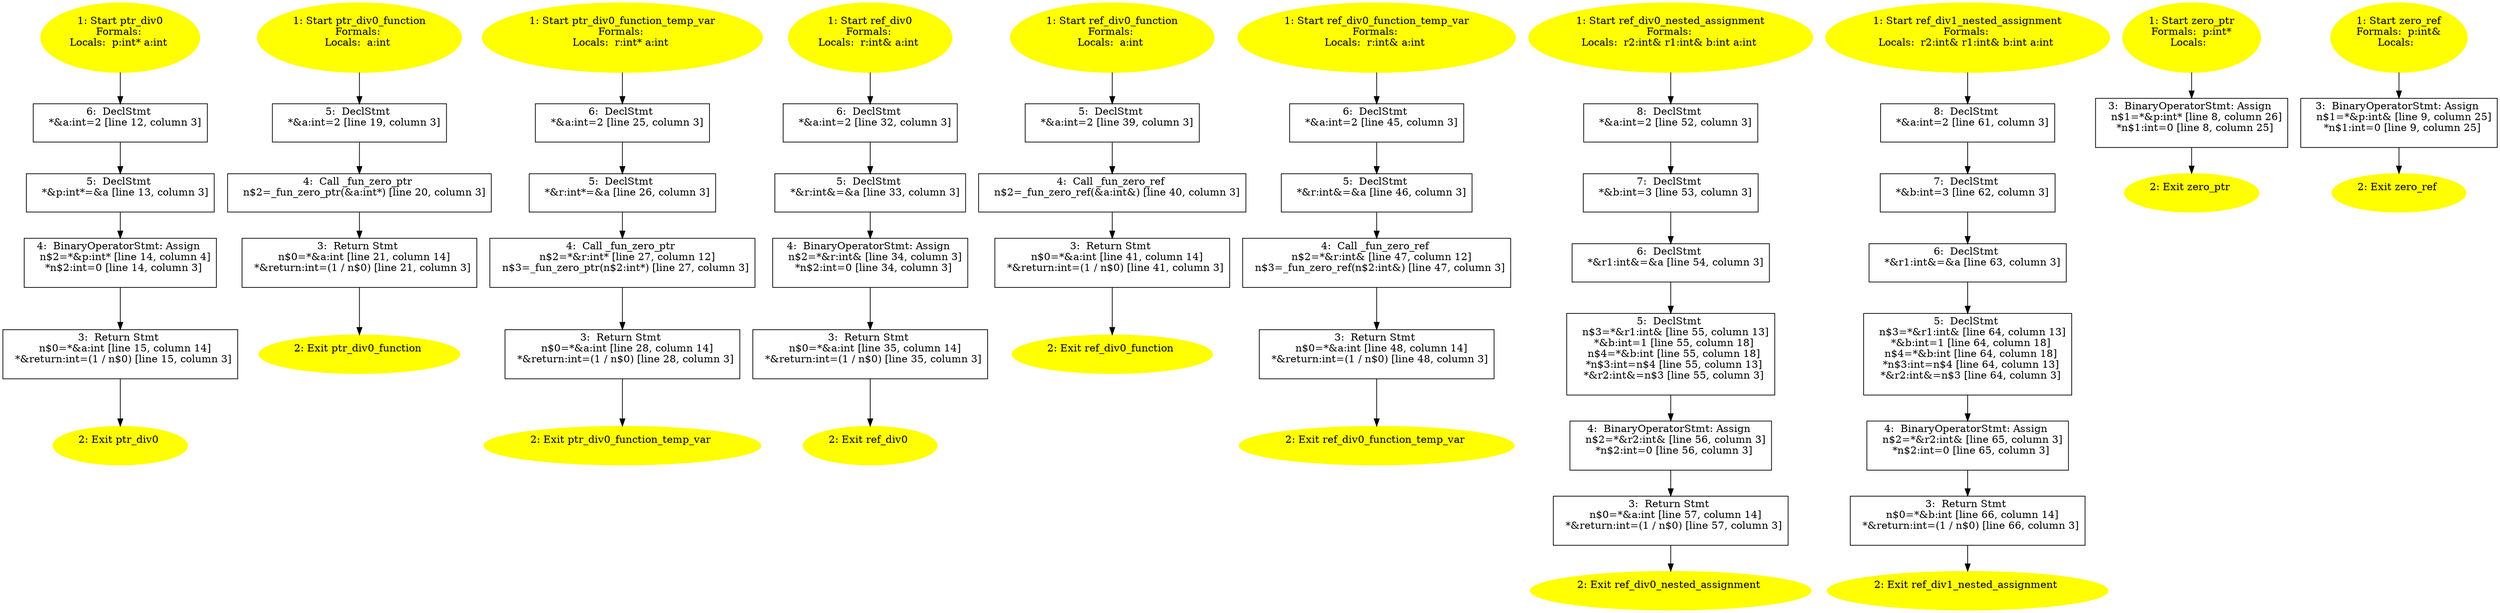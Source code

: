 /* @generated */
digraph cfg {
"ptr_div0#14193575060740497524.6928690623c7c21a5a52547c8cdd4310_1" [label="1: Start ptr_div0\nFormals: \nLocals:  p:int* a:int \n  " color=yellow style=filled]
	

	 "ptr_div0#14193575060740497524.6928690623c7c21a5a52547c8cdd4310_1" -> "ptr_div0#14193575060740497524.6928690623c7c21a5a52547c8cdd4310_6" ;
"ptr_div0#14193575060740497524.6928690623c7c21a5a52547c8cdd4310_2" [label="2: Exit ptr_div0 \n  " color=yellow style=filled]
	

"ptr_div0#14193575060740497524.6928690623c7c21a5a52547c8cdd4310_3" [label="3:  Return Stmt \n   n$0=*&a:int [line 15, column 14]\n  *&return:int=(1 / n$0) [line 15, column 3]\n " shape="box"]
	

	 "ptr_div0#14193575060740497524.6928690623c7c21a5a52547c8cdd4310_3" -> "ptr_div0#14193575060740497524.6928690623c7c21a5a52547c8cdd4310_2" ;
"ptr_div0#14193575060740497524.6928690623c7c21a5a52547c8cdd4310_4" [label="4:  BinaryOperatorStmt: Assign \n   n$2=*&p:int* [line 14, column 4]\n  *n$2:int=0 [line 14, column 3]\n " shape="box"]
	

	 "ptr_div0#14193575060740497524.6928690623c7c21a5a52547c8cdd4310_4" -> "ptr_div0#14193575060740497524.6928690623c7c21a5a52547c8cdd4310_3" ;
"ptr_div0#14193575060740497524.6928690623c7c21a5a52547c8cdd4310_5" [label="5:  DeclStmt \n   *&p:int*=&a [line 13, column 3]\n " shape="box"]
	

	 "ptr_div0#14193575060740497524.6928690623c7c21a5a52547c8cdd4310_5" -> "ptr_div0#14193575060740497524.6928690623c7c21a5a52547c8cdd4310_4" ;
"ptr_div0#14193575060740497524.6928690623c7c21a5a52547c8cdd4310_6" [label="6:  DeclStmt \n   *&a:int=2 [line 12, column 3]\n " shape="box"]
	

	 "ptr_div0#14193575060740497524.6928690623c7c21a5a52547c8cdd4310_6" -> "ptr_div0#14193575060740497524.6928690623c7c21a5a52547c8cdd4310_5" ;
"ptr_div0_function#15472019236267517423.0a3eb7529edaa487d598988d34f0b091_1" [label="1: Start ptr_div0_function\nFormals: \nLocals:  a:int \n  " color=yellow style=filled]
	

	 "ptr_div0_function#15472019236267517423.0a3eb7529edaa487d598988d34f0b091_1" -> "ptr_div0_function#15472019236267517423.0a3eb7529edaa487d598988d34f0b091_5" ;
"ptr_div0_function#15472019236267517423.0a3eb7529edaa487d598988d34f0b091_2" [label="2: Exit ptr_div0_function \n  " color=yellow style=filled]
	

"ptr_div0_function#15472019236267517423.0a3eb7529edaa487d598988d34f0b091_3" [label="3:  Return Stmt \n   n$0=*&a:int [line 21, column 14]\n  *&return:int=(1 / n$0) [line 21, column 3]\n " shape="box"]
	

	 "ptr_div0_function#15472019236267517423.0a3eb7529edaa487d598988d34f0b091_3" -> "ptr_div0_function#15472019236267517423.0a3eb7529edaa487d598988d34f0b091_2" ;
"ptr_div0_function#15472019236267517423.0a3eb7529edaa487d598988d34f0b091_4" [label="4:  Call _fun_zero_ptr \n   n$2=_fun_zero_ptr(&a:int*) [line 20, column 3]\n " shape="box"]
	

	 "ptr_div0_function#15472019236267517423.0a3eb7529edaa487d598988d34f0b091_4" -> "ptr_div0_function#15472019236267517423.0a3eb7529edaa487d598988d34f0b091_3" ;
"ptr_div0_function#15472019236267517423.0a3eb7529edaa487d598988d34f0b091_5" [label="5:  DeclStmt \n   *&a:int=2 [line 19, column 3]\n " shape="box"]
	

	 "ptr_div0_function#15472019236267517423.0a3eb7529edaa487d598988d34f0b091_5" -> "ptr_div0_function#15472019236267517423.0a3eb7529edaa487d598988d34f0b091_4" ;
"ptr_div0_function_temp_var#5150281836928396778.6b88ca0a7e844195f8de319fd04a3139_1" [label="1: Start ptr_div0_function_temp_var\nFormals: \nLocals:  r:int* a:int \n  " color=yellow style=filled]
	

	 "ptr_div0_function_temp_var#5150281836928396778.6b88ca0a7e844195f8de319fd04a3139_1" -> "ptr_div0_function_temp_var#5150281836928396778.6b88ca0a7e844195f8de319fd04a3139_6" ;
"ptr_div0_function_temp_var#5150281836928396778.6b88ca0a7e844195f8de319fd04a3139_2" [label="2: Exit ptr_div0_function_temp_var \n  " color=yellow style=filled]
	

"ptr_div0_function_temp_var#5150281836928396778.6b88ca0a7e844195f8de319fd04a3139_3" [label="3:  Return Stmt \n   n$0=*&a:int [line 28, column 14]\n  *&return:int=(1 / n$0) [line 28, column 3]\n " shape="box"]
	

	 "ptr_div0_function_temp_var#5150281836928396778.6b88ca0a7e844195f8de319fd04a3139_3" -> "ptr_div0_function_temp_var#5150281836928396778.6b88ca0a7e844195f8de319fd04a3139_2" ;
"ptr_div0_function_temp_var#5150281836928396778.6b88ca0a7e844195f8de319fd04a3139_4" [label="4:  Call _fun_zero_ptr \n   n$2=*&r:int* [line 27, column 12]\n  n$3=_fun_zero_ptr(n$2:int*) [line 27, column 3]\n " shape="box"]
	

	 "ptr_div0_function_temp_var#5150281836928396778.6b88ca0a7e844195f8de319fd04a3139_4" -> "ptr_div0_function_temp_var#5150281836928396778.6b88ca0a7e844195f8de319fd04a3139_3" ;
"ptr_div0_function_temp_var#5150281836928396778.6b88ca0a7e844195f8de319fd04a3139_5" [label="5:  DeclStmt \n   *&r:int*=&a [line 26, column 3]\n " shape="box"]
	

	 "ptr_div0_function_temp_var#5150281836928396778.6b88ca0a7e844195f8de319fd04a3139_5" -> "ptr_div0_function_temp_var#5150281836928396778.6b88ca0a7e844195f8de319fd04a3139_4" ;
"ptr_div0_function_temp_var#5150281836928396778.6b88ca0a7e844195f8de319fd04a3139_6" [label="6:  DeclStmt \n   *&a:int=2 [line 25, column 3]\n " shape="box"]
	

	 "ptr_div0_function_temp_var#5150281836928396778.6b88ca0a7e844195f8de319fd04a3139_6" -> "ptr_div0_function_temp_var#5150281836928396778.6b88ca0a7e844195f8de319fd04a3139_5" ;
"ref_div0#1043072996947162803.d8e5fefe42038c8549979f6316354144_1" [label="1: Start ref_div0\nFormals: \nLocals:  r:int& a:int \n  " color=yellow style=filled]
	

	 "ref_div0#1043072996947162803.d8e5fefe42038c8549979f6316354144_1" -> "ref_div0#1043072996947162803.d8e5fefe42038c8549979f6316354144_6" ;
"ref_div0#1043072996947162803.d8e5fefe42038c8549979f6316354144_2" [label="2: Exit ref_div0 \n  " color=yellow style=filled]
	

"ref_div0#1043072996947162803.d8e5fefe42038c8549979f6316354144_3" [label="3:  Return Stmt \n   n$0=*&a:int [line 35, column 14]\n  *&return:int=(1 / n$0) [line 35, column 3]\n " shape="box"]
	

	 "ref_div0#1043072996947162803.d8e5fefe42038c8549979f6316354144_3" -> "ref_div0#1043072996947162803.d8e5fefe42038c8549979f6316354144_2" ;
"ref_div0#1043072996947162803.d8e5fefe42038c8549979f6316354144_4" [label="4:  BinaryOperatorStmt: Assign \n   n$2=*&r:int& [line 34, column 3]\n  *n$2:int=0 [line 34, column 3]\n " shape="box"]
	

	 "ref_div0#1043072996947162803.d8e5fefe42038c8549979f6316354144_4" -> "ref_div0#1043072996947162803.d8e5fefe42038c8549979f6316354144_3" ;
"ref_div0#1043072996947162803.d8e5fefe42038c8549979f6316354144_5" [label="5:  DeclStmt \n   *&r:int&=&a [line 33, column 3]\n " shape="box"]
	

	 "ref_div0#1043072996947162803.d8e5fefe42038c8549979f6316354144_5" -> "ref_div0#1043072996947162803.d8e5fefe42038c8549979f6316354144_4" ;
"ref_div0#1043072996947162803.d8e5fefe42038c8549979f6316354144_6" [label="6:  DeclStmt \n   *&a:int=2 [line 32, column 3]\n " shape="box"]
	

	 "ref_div0#1043072996947162803.d8e5fefe42038c8549979f6316354144_6" -> "ref_div0#1043072996947162803.d8e5fefe42038c8549979f6316354144_5" ;
"ref_div0_function#15446684317306379342.095fd29aa2a7d2024ec0380b2c42aad4_1" [label="1: Start ref_div0_function\nFormals: \nLocals:  a:int \n  " color=yellow style=filled]
	

	 "ref_div0_function#15446684317306379342.095fd29aa2a7d2024ec0380b2c42aad4_1" -> "ref_div0_function#15446684317306379342.095fd29aa2a7d2024ec0380b2c42aad4_5" ;
"ref_div0_function#15446684317306379342.095fd29aa2a7d2024ec0380b2c42aad4_2" [label="2: Exit ref_div0_function \n  " color=yellow style=filled]
	

"ref_div0_function#15446684317306379342.095fd29aa2a7d2024ec0380b2c42aad4_3" [label="3:  Return Stmt \n   n$0=*&a:int [line 41, column 14]\n  *&return:int=(1 / n$0) [line 41, column 3]\n " shape="box"]
	

	 "ref_div0_function#15446684317306379342.095fd29aa2a7d2024ec0380b2c42aad4_3" -> "ref_div0_function#15446684317306379342.095fd29aa2a7d2024ec0380b2c42aad4_2" ;
"ref_div0_function#15446684317306379342.095fd29aa2a7d2024ec0380b2c42aad4_4" [label="4:  Call _fun_zero_ref \n   n$2=_fun_zero_ref(&a:int&) [line 40, column 3]\n " shape="box"]
	

	 "ref_div0_function#15446684317306379342.095fd29aa2a7d2024ec0380b2c42aad4_4" -> "ref_div0_function#15446684317306379342.095fd29aa2a7d2024ec0380b2c42aad4_3" ;
"ref_div0_function#15446684317306379342.095fd29aa2a7d2024ec0380b2c42aad4_5" [label="5:  DeclStmt \n   *&a:int=2 [line 39, column 3]\n " shape="box"]
	

	 "ref_div0_function#15446684317306379342.095fd29aa2a7d2024ec0380b2c42aad4_5" -> "ref_div0_function#15446684317306379342.095fd29aa2a7d2024ec0380b2c42aad4_4" ;
"ref_div0_function_temp_var#14207866842047996477.a899517f09b367d539ea5f04365fd46e_1" [label="1: Start ref_div0_function_temp_var\nFormals: \nLocals:  r:int& a:int \n  " color=yellow style=filled]
	

	 "ref_div0_function_temp_var#14207866842047996477.a899517f09b367d539ea5f04365fd46e_1" -> "ref_div0_function_temp_var#14207866842047996477.a899517f09b367d539ea5f04365fd46e_6" ;
"ref_div0_function_temp_var#14207866842047996477.a899517f09b367d539ea5f04365fd46e_2" [label="2: Exit ref_div0_function_temp_var \n  " color=yellow style=filled]
	

"ref_div0_function_temp_var#14207866842047996477.a899517f09b367d539ea5f04365fd46e_3" [label="3:  Return Stmt \n   n$0=*&a:int [line 48, column 14]\n  *&return:int=(1 / n$0) [line 48, column 3]\n " shape="box"]
	

	 "ref_div0_function_temp_var#14207866842047996477.a899517f09b367d539ea5f04365fd46e_3" -> "ref_div0_function_temp_var#14207866842047996477.a899517f09b367d539ea5f04365fd46e_2" ;
"ref_div0_function_temp_var#14207866842047996477.a899517f09b367d539ea5f04365fd46e_4" [label="4:  Call _fun_zero_ref \n   n$2=*&r:int& [line 47, column 12]\n  n$3=_fun_zero_ref(n$2:int&) [line 47, column 3]\n " shape="box"]
	

	 "ref_div0_function_temp_var#14207866842047996477.a899517f09b367d539ea5f04365fd46e_4" -> "ref_div0_function_temp_var#14207866842047996477.a899517f09b367d539ea5f04365fd46e_3" ;
"ref_div0_function_temp_var#14207866842047996477.a899517f09b367d539ea5f04365fd46e_5" [label="5:  DeclStmt \n   *&r:int&=&a [line 46, column 3]\n " shape="box"]
	

	 "ref_div0_function_temp_var#14207866842047996477.a899517f09b367d539ea5f04365fd46e_5" -> "ref_div0_function_temp_var#14207866842047996477.a899517f09b367d539ea5f04365fd46e_4" ;
"ref_div0_function_temp_var#14207866842047996477.a899517f09b367d539ea5f04365fd46e_6" [label="6:  DeclStmt \n   *&a:int=2 [line 45, column 3]\n " shape="box"]
	

	 "ref_div0_function_temp_var#14207866842047996477.a899517f09b367d539ea5f04365fd46e_6" -> "ref_div0_function_temp_var#14207866842047996477.a899517f09b367d539ea5f04365fd46e_5" ;
"ref_div0_nested_assignment#17126972420420854569.bd6abb3056f6689fbac92af920ec6879_1" [label="1: Start ref_div0_nested_assignment\nFormals: \nLocals:  r2:int& r1:int& b:int a:int \n  " color=yellow style=filled]
	

	 "ref_div0_nested_assignment#17126972420420854569.bd6abb3056f6689fbac92af920ec6879_1" -> "ref_div0_nested_assignment#17126972420420854569.bd6abb3056f6689fbac92af920ec6879_8" ;
"ref_div0_nested_assignment#17126972420420854569.bd6abb3056f6689fbac92af920ec6879_2" [label="2: Exit ref_div0_nested_assignment \n  " color=yellow style=filled]
	

"ref_div0_nested_assignment#17126972420420854569.bd6abb3056f6689fbac92af920ec6879_3" [label="3:  Return Stmt \n   n$0=*&a:int [line 57, column 14]\n  *&return:int=(1 / n$0) [line 57, column 3]\n " shape="box"]
	

	 "ref_div0_nested_assignment#17126972420420854569.bd6abb3056f6689fbac92af920ec6879_3" -> "ref_div0_nested_assignment#17126972420420854569.bd6abb3056f6689fbac92af920ec6879_2" ;
"ref_div0_nested_assignment#17126972420420854569.bd6abb3056f6689fbac92af920ec6879_4" [label="4:  BinaryOperatorStmt: Assign \n   n$2=*&r2:int& [line 56, column 3]\n  *n$2:int=0 [line 56, column 3]\n " shape="box"]
	

	 "ref_div0_nested_assignment#17126972420420854569.bd6abb3056f6689fbac92af920ec6879_4" -> "ref_div0_nested_assignment#17126972420420854569.bd6abb3056f6689fbac92af920ec6879_3" ;
"ref_div0_nested_assignment#17126972420420854569.bd6abb3056f6689fbac92af920ec6879_5" [label="5:  DeclStmt \n   n$3=*&r1:int& [line 55, column 13]\n  *&b:int=1 [line 55, column 18]\n  n$4=*&b:int [line 55, column 18]\n  *n$3:int=n$4 [line 55, column 13]\n  *&r2:int&=n$3 [line 55, column 3]\n " shape="box"]
	

	 "ref_div0_nested_assignment#17126972420420854569.bd6abb3056f6689fbac92af920ec6879_5" -> "ref_div0_nested_assignment#17126972420420854569.bd6abb3056f6689fbac92af920ec6879_4" ;
"ref_div0_nested_assignment#17126972420420854569.bd6abb3056f6689fbac92af920ec6879_6" [label="6:  DeclStmt \n   *&r1:int&=&a [line 54, column 3]\n " shape="box"]
	

	 "ref_div0_nested_assignment#17126972420420854569.bd6abb3056f6689fbac92af920ec6879_6" -> "ref_div0_nested_assignment#17126972420420854569.bd6abb3056f6689fbac92af920ec6879_5" ;
"ref_div0_nested_assignment#17126972420420854569.bd6abb3056f6689fbac92af920ec6879_7" [label="7:  DeclStmt \n   *&b:int=3 [line 53, column 3]\n " shape="box"]
	

	 "ref_div0_nested_assignment#17126972420420854569.bd6abb3056f6689fbac92af920ec6879_7" -> "ref_div0_nested_assignment#17126972420420854569.bd6abb3056f6689fbac92af920ec6879_6" ;
"ref_div0_nested_assignment#17126972420420854569.bd6abb3056f6689fbac92af920ec6879_8" [label="8:  DeclStmt \n   *&a:int=2 [line 52, column 3]\n " shape="box"]
	

	 "ref_div0_nested_assignment#17126972420420854569.bd6abb3056f6689fbac92af920ec6879_8" -> "ref_div0_nested_assignment#17126972420420854569.bd6abb3056f6689fbac92af920ec6879_7" ;
"ref_div1_nested_assignment#5121576951592231820.a9f8511d9ff791c44569fd8a8eb9d3cf_1" [label="1: Start ref_div1_nested_assignment\nFormals: \nLocals:  r2:int& r1:int& b:int a:int \n  " color=yellow style=filled]
	

	 "ref_div1_nested_assignment#5121576951592231820.a9f8511d9ff791c44569fd8a8eb9d3cf_1" -> "ref_div1_nested_assignment#5121576951592231820.a9f8511d9ff791c44569fd8a8eb9d3cf_8" ;
"ref_div1_nested_assignment#5121576951592231820.a9f8511d9ff791c44569fd8a8eb9d3cf_2" [label="2: Exit ref_div1_nested_assignment \n  " color=yellow style=filled]
	

"ref_div1_nested_assignment#5121576951592231820.a9f8511d9ff791c44569fd8a8eb9d3cf_3" [label="3:  Return Stmt \n   n$0=*&b:int [line 66, column 14]\n  *&return:int=(1 / n$0) [line 66, column 3]\n " shape="box"]
	

	 "ref_div1_nested_assignment#5121576951592231820.a9f8511d9ff791c44569fd8a8eb9d3cf_3" -> "ref_div1_nested_assignment#5121576951592231820.a9f8511d9ff791c44569fd8a8eb9d3cf_2" ;
"ref_div1_nested_assignment#5121576951592231820.a9f8511d9ff791c44569fd8a8eb9d3cf_4" [label="4:  BinaryOperatorStmt: Assign \n   n$2=*&r2:int& [line 65, column 3]\n  *n$2:int=0 [line 65, column 3]\n " shape="box"]
	

	 "ref_div1_nested_assignment#5121576951592231820.a9f8511d9ff791c44569fd8a8eb9d3cf_4" -> "ref_div1_nested_assignment#5121576951592231820.a9f8511d9ff791c44569fd8a8eb9d3cf_3" ;
"ref_div1_nested_assignment#5121576951592231820.a9f8511d9ff791c44569fd8a8eb9d3cf_5" [label="5:  DeclStmt \n   n$3=*&r1:int& [line 64, column 13]\n  *&b:int=1 [line 64, column 18]\n  n$4=*&b:int [line 64, column 18]\n  *n$3:int=n$4 [line 64, column 13]\n  *&r2:int&=n$3 [line 64, column 3]\n " shape="box"]
	

	 "ref_div1_nested_assignment#5121576951592231820.a9f8511d9ff791c44569fd8a8eb9d3cf_5" -> "ref_div1_nested_assignment#5121576951592231820.a9f8511d9ff791c44569fd8a8eb9d3cf_4" ;
"ref_div1_nested_assignment#5121576951592231820.a9f8511d9ff791c44569fd8a8eb9d3cf_6" [label="6:  DeclStmt \n   *&r1:int&=&a [line 63, column 3]\n " shape="box"]
	

	 "ref_div1_nested_assignment#5121576951592231820.a9f8511d9ff791c44569fd8a8eb9d3cf_6" -> "ref_div1_nested_assignment#5121576951592231820.a9f8511d9ff791c44569fd8a8eb9d3cf_5" ;
"ref_div1_nested_assignment#5121576951592231820.a9f8511d9ff791c44569fd8a8eb9d3cf_7" [label="7:  DeclStmt \n   *&b:int=3 [line 62, column 3]\n " shape="box"]
	

	 "ref_div1_nested_assignment#5121576951592231820.a9f8511d9ff791c44569fd8a8eb9d3cf_7" -> "ref_div1_nested_assignment#5121576951592231820.a9f8511d9ff791c44569fd8a8eb9d3cf_6" ;
"ref_div1_nested_assignment#5121576951592231820.a9f8511d9ff791c44569fd8a8eb9d3cf_8" [label="8:  DeclStmt \n   *&a:int=2 [line 61, column 3]\n " shape="box"]
	

	 "ref_div1_nested_assignment#5121576951592231820.a9f8511d9ff791c44569fd8a8eb9d3cf_8" -> "ref_div1_nested_assignment#5121576951592231820.a9f8511d9ff791c44569fd8a8eb9d3cf_7" ;
"zero_ptr#10962438709356261388.c1a1091e7e1d49bd9bd5d8cac96703e9_1" [label="1: Start zero_ptr\nFormals:  p:int*\nLocals:  \n  " color=yellow style=filled]
	

	 "zero_ptr#10962438709356261388.c1a1091e7e1d49bd9bd5d8cac96703e9_1" -> "zero_ptr#10962438709356261388.c1a1091e7e1d49bd9bd5d8cac96703e9_3" ;
"zero_ptr#10962438709356261388.c1a1091e7e1d49bd9bd5d8cac96703e9_2" [label="2: Exit zero_ptr \n  " color=yellow style=filled]
	

"zero_ptr#10962438709356261388.c1a1091e7e1d49bd9bd5d8cac96703e9_3" [label="3:  BinaryOperatorStmt: Assign \n   n$1=*&p:int* [line 8, column 26]\n  *n$1:int=0 [line 8, column 25]\n " shape="box"]
	

	 "zero_ptr#10962438709356261388.c1a1091e7e1d49bd9bd5d8cac96703e9_3" -> "zero_ptr#10962438709356261388.c1a1091e7e1d49bd9bd5d8cac96703e9_2" ;
"zero_ref#8777441955929384761.2247f2b8d396eabba21c20ef967ac6ec_1" [label="1: Start zero_ref\nFormals:  p:int&\nLocals:  \n  " color=yellow style=filled]
	

	 "zero_ref#8777441955929384761.2247f2b8d396eabba21c20ef967ac6ec_1" -> "zero_ref#8777441955929384761.2247f2b8d396eabba21c20ef967ac6ec_3" ;
"zero_ref#8777441955929384761.2247f2b8d396eabba21c20ef967ac6ec_2" [label="2: Exit zero_ref \n  " color=yellow style=filled]
	

"zero_ref#8777441955929384761.2247f2b8d396eabba21c20ef967ac6ec_3" [label="3:  BinaryOperatorStmt: Assign \n   n$1=*&p:int& [line 9, column 25]\n  *n$1:int=0 [line 9, column 25]\n " shape="box"]
	

	 "zero_ref#8777441955929384761.2247f2b8d396eabba21c20ef967ac6ec_3" -> "zero_ref#8777441955929384761.2247f2b8d396eabba21c20ef967ac6ec_2" ;
}
